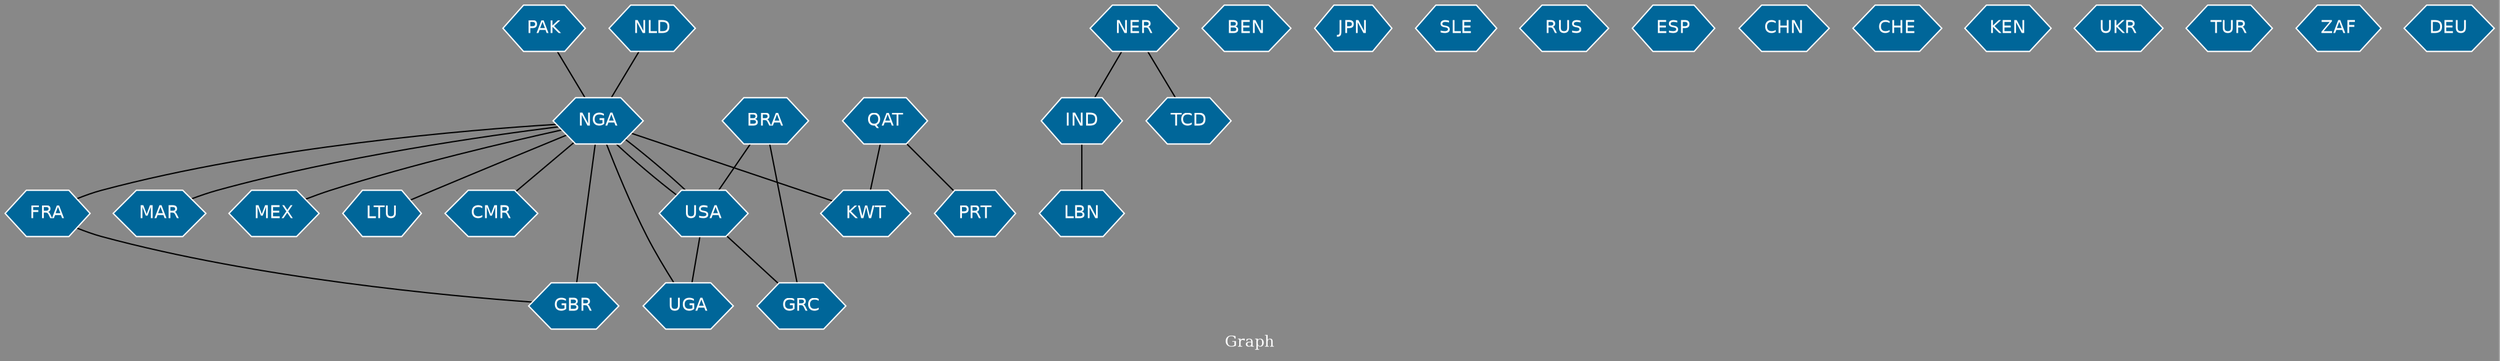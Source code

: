 // Countries together in item graph
graph {
	graph [bgcolor="#888888" fontcolor=white fontsize=12 label="Graph" outputorder=edgesfirst overlap=prism]
	node [color=white fillcolor="#006699" fontcolor=white fontname=Helvetica shape=hexagon style=filled]
	edge [arrowhead=open color=black fontcolor=white fontname=Courier fontsize=12]
		QAT [label=QAT]
		NGA [label=NGA]
		IND [label=IND]
		BEN [label=BEN]
		BRA [label=BRA]
		JPN [label=JPN]
		SLE [label=SLE]
		GBR [label=GBR]
		USA [label=USA]
		KWT [label=KWT]
		RUS [label=RUS]
		GRC [label=GRC]
		MAR [label=MAR]
		NER [label=NER]
		ESP [label=ESP]
		CHN [label=CHN]
		CHE [label=CHE]
		KEN [label=KEN]
		UKR [label=UKR]
		PAK [label=PAK]
		NLD [label=NLD]
		TCD [label=TCD]
		MEX [label=MEX]
		PRT [label=PRT]
		LTU [label=LTU]
		UGA [label=UGA]
		TUR [label=TUR]
		FRA [label=FRA]
		ZAF [label=ZAF]
		CMR [label=CMR]
		DEU [label=DEU]
		LBN [label=LBN]
			BRA -- GRC [weight=1]
			NGA -- USA [weight=4]
			USA -- UGA [weight=1]
			FRA -- GBR [weight=1]
			IND -- LBN [weight=1]
			NGA -- KWT [weight=1]
			PAK -- NGA [weight=1]
			NGA -- FRA [weight=1]
			NGA -- CMR [weight=1]
			BRA -- USA [weight=1]
			NGA -- UGA [weight=1]
			NGA -- LTU [weight=1]
			USA -- GRC [weight=1]
			NLD -- NGA [weight=1]
			NGA -- MEX [weight=1]
			USA -- NGA [weight=3]
			QAT -- KWT [weight=1]
			QAT -- PRT [weight=1]
			NGA -- GBR [weight=4]
			NER -- TCD [weight=1]
			NGA -- MAR [weight=1]
			NER -- IND [weight=1]
}